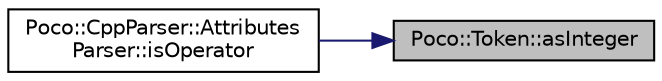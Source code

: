 digraph "Poco::Token::asInteger"
{
 // LATEX_PDF_SIZE
  edge [fontname="Helvetica",fontsize="10",labelfontname="Helvetica",labelfontsize="10"];
  node [fontname="Helvetica",fontsize="10",shape=record];
  rankdir="RL";
  Node1 [label="Poco::Token::asInteger",height=0.2,width=0.4,color="black", fillcolor="grey75", style="filled", fontcolor="black",tooltip="Returns a string representation of the token."];
  Node1 -> Node2 [dir="back",color="midnightblue",fontsize="10",style="solid",fontname="Helvetica"];
  Node2 [label="Poco::CppParser::Attributes\lParser::isOperator",height=0.2,width=0.4,color="black", fillcolor="white", style="filled",URL="$classPoco_1_1CppParser_1_1AttributesParser.html#a7be1779c68462bfafcb7ab10d2c90baa",tooltip=" "];
}

